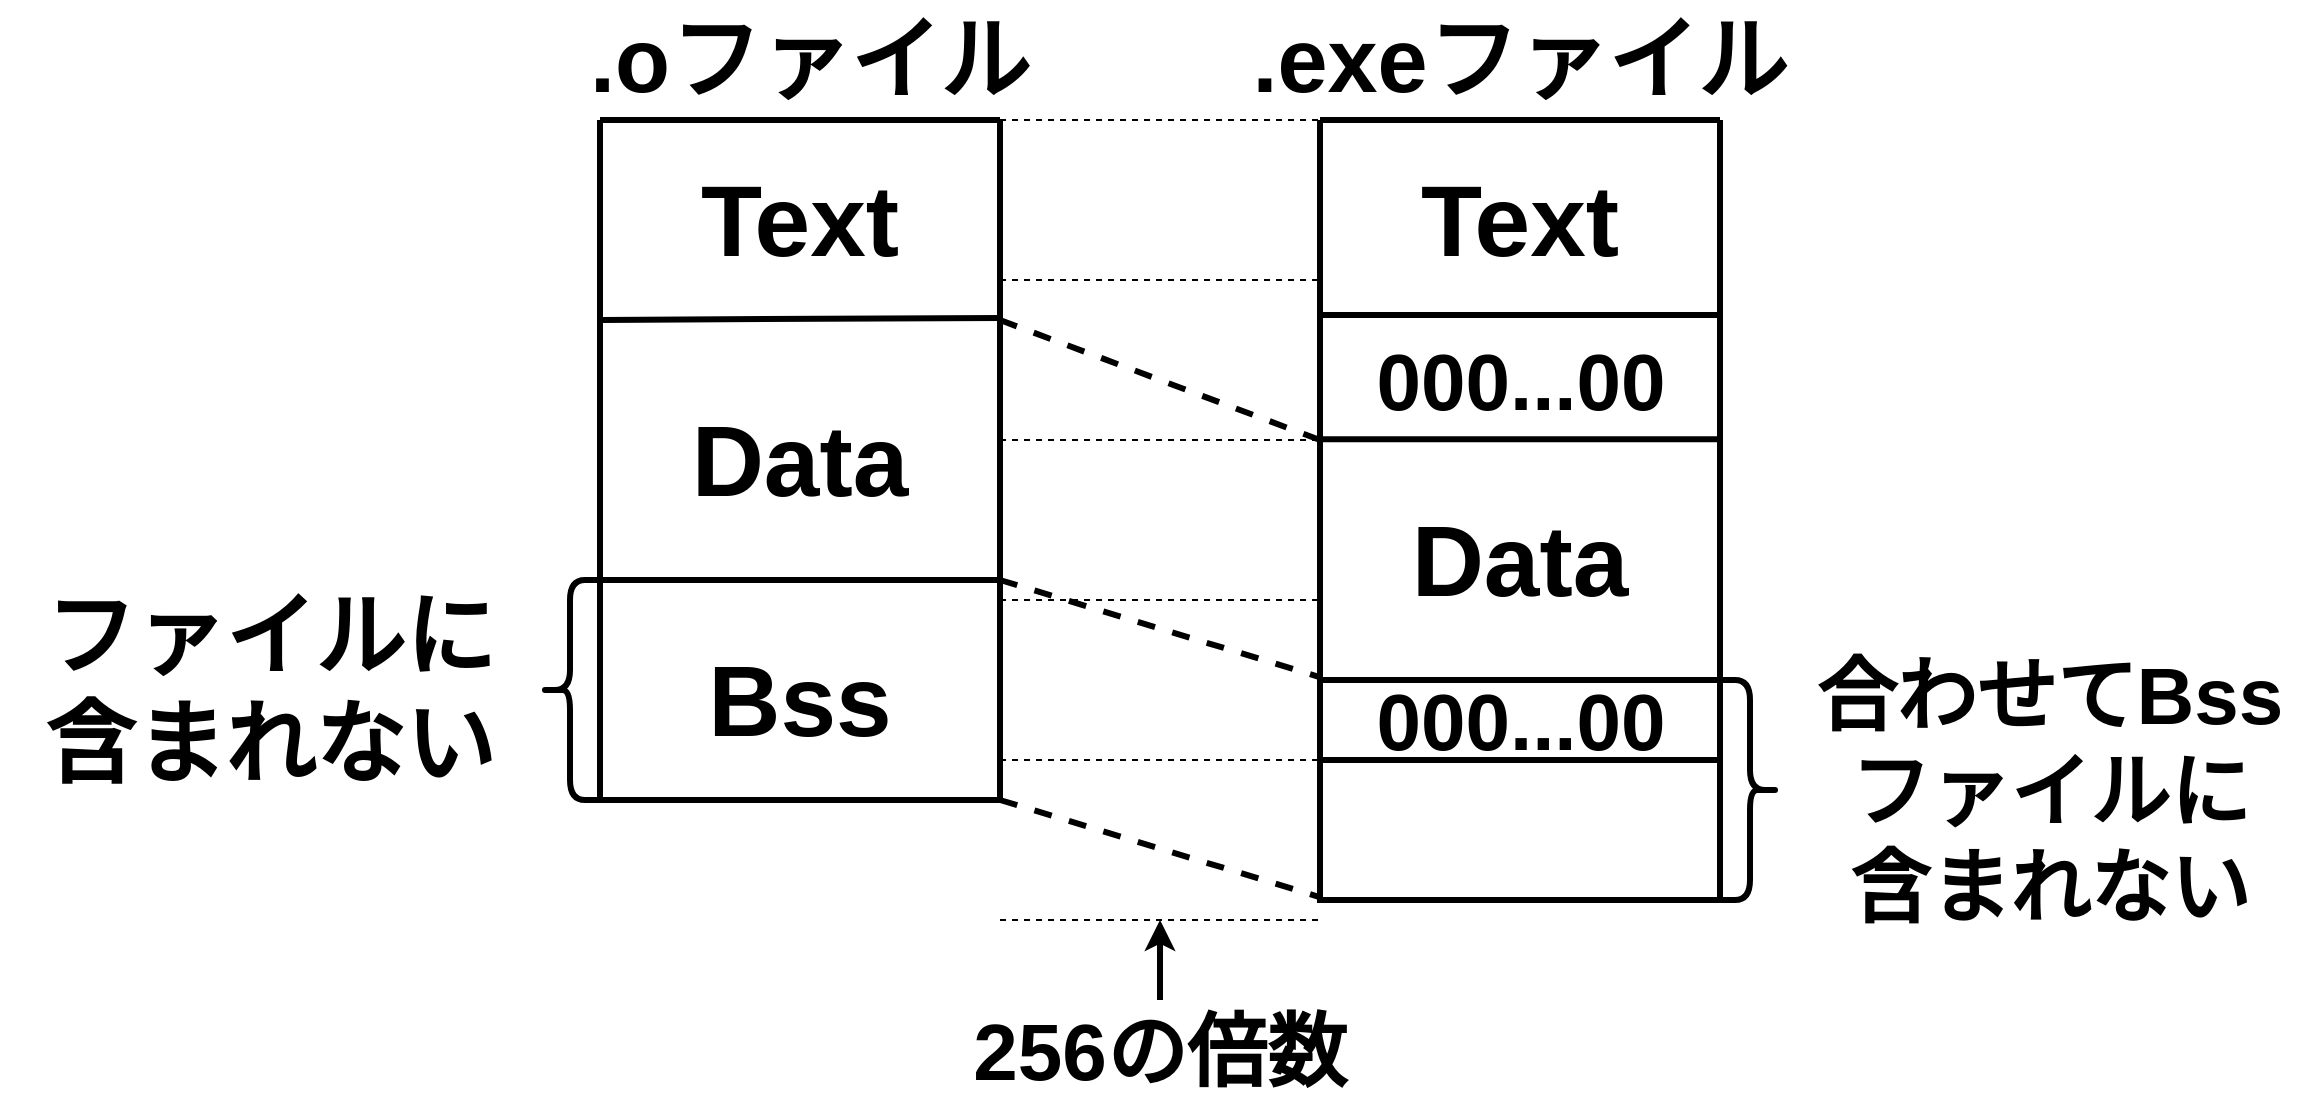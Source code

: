<mxfile version="20.8.13" type="device"><diagram name="ページ1" id="fOHnSI2ErXD6A3Yb4wba"><mxGraphModel dx="1992" dy="910" grid="1" gridSize="10" guides="1" tooltips="1" connect="1" arrows="1" fold="1" page="1" pageScale="1" pageWidth="827" pageHeight="1169" math="0" shadow="0"><root><mxCell id="0"/><mxCell id="1" parent="0"/><mxCell id="CM6FM2flHKY7pt0-Wm3g-1" value="" style="swimlane;startSize=0;strokeWidth=3;" parent="1" vertex="1"><mxGeometry x="120" y="160" width="200" height="340" as="geometry"/></mxCell><mxCell id="CM6FM2flHKY7pt0-Wm3g-3" value="" style="endArrow=none;html=1;rounded=0;strokeWidth=3;exitX=0;exitY=0.25;exitDx=0;exitDy=0;entryX=1;entryY=0.25;entryDx=0;entryDy=0;" parent="CM6FM2flHKY7pt0-Wm3g-1" edge="1"><mxGeometry width="50" height="50" relative="1" as="geometry"><mxPoint y="230" as="sourcePoint"/><mxPoint x="200" y="230" as="targetPoint"/></mxGeometry></mxCell><mxCell id="CM6FM2flHKY7pt0-Wm3g-4" value="&lt;font size=&quot;1&quot;&gt;&lt;b style=&quot;font-size: 50px;&quot;&gt;Text&lt;/b&gt;&lt;/font&gt;" style="text;html=1;strokeColor=none;fillColor=none;align=center;verticalAlign=middle;whiteSpace=wrap;rounded=0;" parent="CM6FM2flHKY7pt0-Wm3g-1" vertex="1"><mxGeometry x="30" y="20" width="140" height="60" as="geometry"/></mxCell><mxCell id="CM6FM2flHKY7pt0-Wm3g-5" value="&lt;font&gt;&lt;b&gt;&lt;font style=&quot;font-size: 50px;&quot;&gt;Data&lt;/font&gt;&lt;br&gt;&lt;/b&gt;&lt;/font&gt;" style="text;html=1;strokeColor=none;fillColor=none;align=center;verticalAlign=middle;whiteSpace=wrap;rounded=0;" parent="CM6FM2flHKY7pt0-Wm3g-1" vertex="1"><mxGeometry x="30" y="140" width="140" height="60" as="geometry"/></mxCell><mxCell id="CM6FM2flHKY7pt0-Wm3g-6" value="&lt;font&gt;&lt;b&gt;&lt;font style=&quot;font-size: 50px;&quot;&gt;Bss&lt;/font&gt;&lt;br&gt;&lt;/b&gt;&lt;/font&gt;" style="text;html=1;strokeColor=none;fillColor=none;align=center;verticalAlign=middle;whiteSpace=wrap;rounded=0;" parent="CM6FM2flHKY7pt0-Wm3g-1" vertex="1"><mxGeometry x="30" y="260" width="140" height="60" as="geometry"/></mxCell><mxCell id="CM6FM2flHKY7pt0-Wm3g-2" value="" style="endArrow=none;html=1;rounded=0;strokeWidth=3;exitX=0.005;exitY=0.294;exitDx=0;exitDy=0;exitPerimeter=0;entryX=1.005;entryY=0.291;entryDx=0;entryDy=0;entryPerimeter=0;" parent="1" source="CM6FM2flHKY7pt0-Wm3g-1" target="CM6FM2flHKY7pt0-Wm3g-1" edge="1"><mxGeometry width="50" height="50" relative="1" as="geometry"><mxPoint x="280" y="310" as="sourcePoint"/><mxPoint x="320" y="304" as="targetPoint"/></mxGeometry></mxCell><mxCell id="CM6FM2flHKY7pt0-Wm3g-7" value="" style="swimlane;startSize=0;strokeWidth=3;fontSize=22;" parent="1" vertex="1"><mxGeometry x="480" y="160" width="200" height="390" as="geometry"/></mxCell><mxCell id="CM6FM2flHKY7pt0-Wm3g-16" value="" style="endArrow=none;html=1;rounded=0;strokeWidth=3;exitX=0;exitY=0.25;exitDx=0;exitDy=0;entryX=1;entryY=0.25;entryDx=0;entryDy=0;" parent="CM6FM2flHKY7pt0-Wm3g-7" edge="1"><mxGeometry width="50" height="50" relative="1" as="geometry"><mxPoint y="280" as="sourcePoint"/><mxPoint x="200" y="280" as="targetPoint"/></mxGeometry></mxCell><mxCell id="CM6FM2flHKY7pt0-Wm3g-17" value="" style="endArrow=none;html=1;rounded=0;strokeWidth=3;exitX=0;exitY=0.25;exitDx=0;exitDy=0;entryX=1;entryY=0.25;entryDx=0;entryDy=0;" parent="CM6FM2flHKY7pt0-Wm3g-7" edge="1"><mxGeometry width="50" height="50" relative="1" as="geometry"><mxPoint x="-1.137e-13" y="159.58" as="sourcePoint"/><mxPoint x="200" y="159.58" as="targetPoint"/></mxGeometry></mxCell><mxCell id="CM6FM2flHKY7pt0-Wm3g-24" value="&lt;font size=&quot;1&quot;&gt;&lt;b style=&quot;font-size: 50px;&quot;&gt;Text&lt;/b&gt;&lt;/font&gt;" style="text;html=1;strokeColor=none;fillColor=none;align=center;verticalAlign=middle;whiteSpace=wrap;rounded=0;" parent="CM6FM2flHKY7pt0-Wm3g-7" vertex="1"><mxGeometry x="30" y="20" width="140" height="60" as="geometry"/></mxCell><mxCell id="CM6FM2flHKY7pt0-Wm3g-25" value="&lt;font&gt;&lt;b&gt;&lt;font style=&quot;font-size: 50px;&quot;&gt;Data&lt;/font&gt;&lt;br&gt;&lt;/b&gt;&lt;/font&gt;" style="text;html=1;strokeColor=none;fillColor=none;align=center;verticalAlign=middle;whiteSpace=wrap;rounded=0;" parent="CM6FM2flHKY7pt0-Wm3g-7" vertex="1"><mxGeometry x="30" y="190" width="140" height="60" as="geometry"/></mxCell><mxCell id="CM6FM2flHKY7pt0-Wm3g-27" value="" style="endArrow=none;html=1;rounded=0;strokeWidth=3;exitX=0;exitY=0.25;exitDx=0;exitDy=0;entryX=1;entryY=0.25;entryDx=0;entryDy=0;" parent="CM6FM2flHKY7pt0-Wm3g-7" edge="1"><mxGeometry width="50" height="50" relative="1" as="geometry"><mxPoint y="320" as="sourcePoint"/><mxPoint x="200" y="320" as="targetPoint"/></mxGeometry></mxCell><mxCell id="CM6FM2flHKY7pt0-Wm3g-30" value="&lt;b&gt;&lt;font style=&quot;font-size: 40px;&quot;&gt;000...00&lt;/font&gt;&lt;/b&gt;" style="text;html=1;align=center;verticalAlign=middle;resizable=0;points=[];autosize=1;strokeColor=none;fillColor=none;fontSize=22;" parent="CM6FM2flHKY7pt0-Wm3g-7" vertex="1"><mxGeometry x="15" y="100" width="170" height="60" as="geometry"/></mxCell><mxCell id="CM6FM2flHKY7pt0-Wm3g-31" value="&lt;b&gt;&lt;font style=&quot;font-size: 40px;&quot;&gt;000...00&lt;/font&gt;&lt;/b&gt;" style="text;html=1;align=center;verticalAlign=middle;resizable=0;points=[];autosize=1;strokeColor=none;fillColor=none;fontSize=22;" parent="CM6FM2flHKY7pt0-Wm3g-7" vertex="1"><mxGeometry x="15" y="270" width="170" height="60" as="geometry"/></mxCell><mxCell id="CM6FM2flHKY7pt0-Wm3g-8" value="" style="endArrow=none;dashed=1;html=1;rounded=0;strokeWidth=1;fontSize=22;exitX=1;exitY=0;exitDx=0;exitDy=0;entryX=0;entryY=0;entryDx=0;entryDy=0;" parent="1" source="CM6FM2flHKY7pt0-Wm3g-1" target="CM6FM2flHKY7pt0-Wm3g-7" edge="1"><mxGeometry width="50" height="50" relative="1" as="geometry"><mxPoint x="360" y="360" as="sourcePoint"/><mxPoint x="410" y="310" as="targetPoint"/></mxGeometry></mxCell><mxCell id="CM6FM2flHKY7pt0-Wm3g-9" value="" style="endArrow=none;dashed=1;html=1;rounded=0;strokeWidth=1;fontSize=22;exitX=1;exitY=0;exitDx=0;exitDy=0;entryX=0;entryY=0;entryDx=0;entryDy=0;" parent="1" edge="1"><mxGeometry width="50" height="50" relative="1" as="geometry"><mxPoint x="320" y="240" as="sourcePoint"/><mxPoint x="480.0" y="240" as="targetPoint"/></mxGeometry></mxCell><mxCell id="CM6FM2flHKY7pt0-Wm3g-10" value="" style="endArrow=none;dashed=1;html=1;rounded=0;strokeWidth=1;fontSize=22;exitX=1;exitY=0;exitDx=0;exitDy=0;entryX=0;entryY=0;entryDx=0;entryDy=0;" parent="1" edge="1"><mxGeometry width="50" height="50" relative="1" as="geometry"><mxPoint x="320" y="320" as="sourcePoint"/><mxPoint x="480.0" y="320" as="targetPoint"/></mxGeometry></mxCell><mxCell id="CM6FM2flHKY7pt0-Wm3g-11" value="" style="endArrow=none;dashed=1;html=1;rounded=0;strokeWidth=1;fontSize=22;exitX=1;exitY=0;exitDx=0;exitDy=0;entryX=0;entryY=0;entryDx=0;entryDy=0;" parent="1" edge="1"><mxGeometry width="50" height="50" relative="1" as="geometry"><mxPoint x="320" y="400" as="sourcePoint"/><mxPoint x="480.0" y="400" as="targetPoint"/></mxGeometry></mxCell><mxCell id="CM6FM2flHKY7pt0-Wm3g-12" value="" style="endArrow=none;dashed=1;html=1;rounded=0;strokeWidth=3;fontSize=22;" parent="1" edge="1"><mxGeometry width="50" height="50" relative="1" as="geometry"><mxPoint x="320" y="260" as="sourcePoint"/><mxPoint x="480" y="320" as="targetPoint"/></mxGeometry></mxCell><mxCell id="CM6FM2flHKY7pt0-Wm3g-18" value="" style="endArrow=none;dashed=1;html=1;rounded=0;strokeWidth=3;fontSize=22;exitX=1.003;exitY=0.31;exitDx=0;exitDy=0;exitPerimeter=0;" parent="1" edge="1"><mxGeometry width="50" height="50" relative="1" as="geometry"><mxPoint x="320.0" y="390" as="sourcePoint"/><mxPoint x="479.4" y="438.4" as="targetPoint"/></mxGeometry></mxCell><mxCell id="CM6FM2flHKY7pt0-Wm3g-19" value="" style="endArrow=none;html=1;rounded=0;strokeWidth=3;fontStyle=1;exitX=0;exitY=0.25;exitDx=0;exitDy=0;entryX=1;entryY=0.25;entryDx=0;entryDy=0;" parent="1" source="CM6FM2flHKY7pt0-Wm3g-7" target="CM6FM2flHKY7pt0-Wm3g-7" edge="1"><mxGeometry width="50" height="50" relative="1" as="geometry"><mxPoint x="480" y="270" as="sourcePoint"/><mxPoint x="680" y="275" as="targetPoint"/></mxGeometry></mxCell><mxCell id="CM6FM2flHKY7pt0-Wm3g-20" value="" style="endArrow=none;dashed=1;html=1;rounded=0;strokeWidth=1;fontSize=22;exitX=1;exitY=0;exitDx=0;exitDy=0;entryX=0;entryY=0;entryDx=0;entryDy=0;" parent="1" edge="1"><mxGeometry width="50" height="50" relative="1" as="geometry"><mxPoint x="320" y="480" as="sourcePoint"/><mxPoint x="480.0" y="480" as="targetPoint"/></mxGeometry></mxCell><mxCell id="CM6FM2flHKY7pt0-Wm3g-21" value="" style="endArrow=none;dashed=1;html=1;rounded=0;strokeWidth=1;fontSize=22;exitX=1;exitY=0;exitDx=0;exitDy=0;entryX=0;entryY=0;entryDx=0;entryDy=0;" parent="1" edge="1"><mxGeometry width="50" height="50" relative="1" as="geometry"><mxPoint x="320" y="560" as="sourcePoint"/><mxPoint x="480.0" y="560" as="targetPoint"/></mxGeometry></mxCell><mxCell id="CM6FM2flHKY7pt0-Wm3g-22" value="" style="endArrow=none;dashed=1;html=1;rounded=0;strokeWidth=3;fontSize=22;exitX=1.003;exitY=0.31;exitDx=0;exitDy=0;exitPerimeter=0;" parent="1" edge="1"><mxGeometry width="50" height="50" relative="1" as="geometry"><mxPoint x="320.0" y="500" as="sourcePoint"/><mxPoint x="479.4" y="548.4" as="targetPoint"/></mxGeometry></mxCell><mxCell id="CM6FM2flHKY7pt0-Wm3g-23" value="" style="shape=curlyBracket;whiteSpace=wrap;html=1;rounded=1;labelPosition=left;verticalLabelPosition=middle;align=right;verticalAlign=middle;strokeWidth=3;fontSize=22;" parent="1" vertex="1"><mxGeometry x="90" y="390" width="30" height="110" as="geometry"/></mxCell><mxCell id="CM6FM2flHKY7pt0-Wm3g-28" value="&lt;font size=&quot;1&quot;&gt;&lt;b style=&quot;font-size: 45px;&quot;&gt;.oファイル&lt;/b&gt;&lt;/font&gt;" style="text;html=1;strokeColor=none;fillColor=none;align=center;verticalAlign=middle;whiteSpace=wrap;rounded=0;" parent="1" vertex="1"><mxGeometry x="100" y="100" width="250" height="60" as="geometry"/></mxCell><mxCell id="CM6FM2flHKY7pt0-Wm3g-29" value="&lt;font size=&quot;1&quot;&gt;&lt;b style=&quot;font-size: 45px;&quot;&gt;.exeファイル&lt;/b&gt;&lt;/font&gt;" style="text;html=1;strokeColor=none;fillColor=none;align=center;verticalAlign=middle;whiteSpace=wrap;rounded=0;" parent="1" vertex="1"><mxGeometry x="445" y="100" width="270" height="60" as="geometry"/></mxCell><mxCell id="CM6FM2flHKY7pt0-Wm3g-36" value="" style="edgeStyle=orthogonalEdgeStyle;rounded=0;orthogonalLoop=1;jettySize=auto;html=1;strokeWidth=3;fontSize=22;" parent="1" source="CM6FM2flHKY7pt0-Wm3g-34" edge="1"><mxGeometry relative="1" as="geometry"><mxPoint x="400" y="560" as="targetPoint"/></mxGeometry></mxCell><mxCell id="CM6FM2flHKY7pt0-Wm3g-34" value="&lt;font style=&quot;font-size: 40px;&quot;&gt;&lt;b&gt;256の倍数&lt;/b&gt;&lt;/font&gt;" style="text;html=1;strokeColor=none;fillColor=none;align=center;verticalAlign=middle;whiteSpace=wrap;rounded=0;fontSize=22;" parent="1" vertex="1"><mxGeometry x="300" y="600" width="200" height="50" as="geometry"/></mxCell><mxCell id="CM6FM2flHKY7pt0-Wm3g-37" value="&lt;span style=&quot;font-size: 45px;&quot;&gt;&lt;b&gt;ファイルに&lt;br&gt;含まれない&lt;/b&gt;&lt;/span&gt;" style="text;html=1;strokeColor=none;fillColor=none;align=center;verticalAlign=middle;whiteSpace=wrap;rounded=0;" parent="1" vertex="1"><mxGeometry x="-180" y="415" width="270" height="60" as="geometry"/></mxCell><mxCell id="CM6FM2flHKY7pt0-Wm3g-38" value="" style="shape=curlyBracket;whiteSpace=wrap;html=1;rounded=1;flipH=1;labelPosition=right;verticalLabelPosition=middle;align=left;verticalAlign=middle;strokeWidth=3;fontSize=22;" parent="1" vertex="1"><mxGeometry x="680" y="440" width="30" height="110" as="geometry"/></mxCell><mxCell id="CM6FM2flHKY7pt0-Wm3g-39" value="&lt;span style=&quot;font-size: 40px;&quot;&gt;&lt;b&gt;合わせてBss&lt;br&gt;ファイルに&lt;br&gt;含まれない&lt;br&gt;&lt;/b&gt;&lt;/span&gt;" style="text;html=1;strokeColor=none;fillColor=none;align=center;verticalAlign=middle;whiteSpace=wrap;rounded=0;" parent="1" vertex="1"><mxGeometry x="710" y="465" width="270" height="60" as="geometry"/></mxCell></root></mxGraphModel></diagram></mxfile>